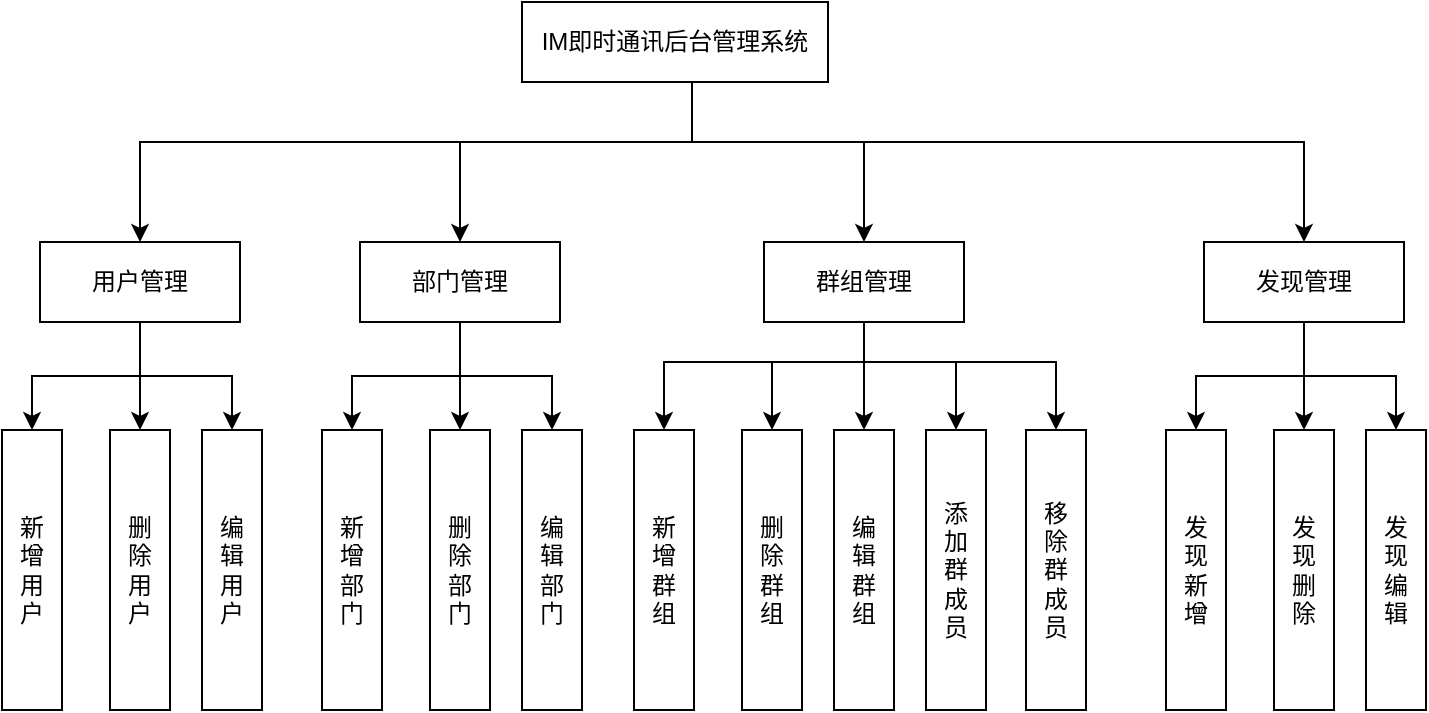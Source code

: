 <mxfile version="21.2.8" type="device">
  <diagram name="第 1 页" id="TiUcTzkpdyk3yZOjxuos">
    <mxGraphModel dx="1276" dy="606" grid="1" gridSize="10" guides="1" tooltips="1" connect="1" arrows="1" fold="1" page="1" pageScale="1" pageWidth="1169" pageHeight="827" math="0" shadow="0">
      <root>
        <mxCell id="0" />
        <mxCell id="1" parent="0" />
        <mxCell id="CtKS2JtZboNwlc_UDCN3-43" style="edgeStyle=orthogonalEdgeStyle;rounded=0;orthogonalLoop=1;jettySize=auto;html=1;entryX=0.5;entryY=0;entryDx=0;entryDy=0;" parent="1" source="BDkukKO-r0Z9ADMdmtJ4-4" target="BDkukKO-r0Z9ADMdmtJ4-6" edge="1">
          <mxGeometry relative="1" as="geometry">
            <Array as="points">
              <mxPoint x="585" y="210" />
              <mxPoint x="309" y="210" />
            </Array>
          </mxGeometry>
        </mxCell>
        <mxCell id="CtKS2JtZboNwlc_UDCN3-44" style="edgeStyle=orthogonalEdgeStyle;rounded=0;orthogonalLoop=1;jettySize=auto;html=1;entryX=0.5;entryY=0;entryDx=0;entryDy=0;" parent="1" source="BDkukKO-r0Z9ADMdmtJ4-4" target="CtKS2JtZboNwlc_UDCN3-16" edge="1">
          <mxGeometry relative="1" as="geometry">
            <Array as="points">
              <mxPoint x="585" y="210" />
              <mxPoint x="469" y="210" />
            </Array>
          </mxGeometry>
        </mxCell>
        <mxCell id="CtKS2JtZboNwlc_UDCN3-45" style="edgeStyle=orthogonalEdgeStyle;rounded=0;orthogonalLoop=1;jettySize=auto;html=1;entryX=0.5;entryY=0;entryDx=0;entryDy=0;" parent="1" source="BDkukKO-r0Z9ADMdmtJ4-4" target="CtKS2JtZboNwlc_UDCN3-23" edge="1">
          <mxGeometry relative="1" as="geometry">
            <Array as="points">
              <mxPoint x="585" y="210" />
              <mxPoint x="671" y="210" />
            </Array>
          </mxGeometry>
        </mxCell>
        <mxCell id="CtKS2JtZboNwlc_UDCN3-46" style="edgeStyle=orthogonalEdgeStyle;rounded=0;orthogonalLoop=1;jettySize=auto;html=1;entryX=0.5;entryY=0;entryDx=0;entryDy=0;" parent="1" source="BDkukKO-r0Z9ADMdmtJ4-4" target="CtKS2JtZboNwlc_UDCN3-38" edge="1">
          <mxGeometry relative="1" as="geometry">
            <Array as="points">
              <mxPoint x="585" y="210" />
              <mxPoint x="891" y="210" />
            </Array>
          </mxGeometry>
        </mxCell>
        <mxCell id="BDkukKO-r0Z9ADMdmtJ4-4" value="IM即时通讯后台管理系统" style="rounded=0;whiteSpace=wrap;html=1;" parent="1" vertex="1">
          <mxGeometry x="500" y="140" width="153" height="40" as="geometry" />
        </mxCell>
        <mxCell id="CtKS2JtZboNwlc_UDCN3-4" style="edgeStyle=orthogonalEdgeStyle;rounded=0;orthogonalLoop=1;jettySize=auto;html=1;entryX=0.5;entryY=0;entryDx=0;entryDy=0;" parent="1" source="BDkukKO-r0Z9ADMdmtJ4-6" target="BDkukKO-r0Z9ADMdmtJ4-9" edge="1">
          <mxGeometry relative="1" as="geometry" />
        </mxCell>
        <mxCell id="CtKS2JtZboNwlc_UDCN3-5" style="edgeStyle=orthogonalEdgeStyle;rounded=0;orthogonalLoop=1;jettySize=auto;html=1;entryX=0.5;entryY=0;entryDx=0;entryDy=0;" parent="1" source="BDkukKO-r0Z9ADMdmtJ4-6" target="BDkukKO-r0Z9ADMdmtJ4-11" edge="1">
          <mxGeometry relative="1" as="geometry" />
        </mxCell>
        <mxCell id="CtKS2JtZboNwlc_UDCN3-6" style="edgeStyle=orthogonalEdgeStyle;rounded=0;orthogonalLoop=1;jettySize=auto;html=1;entryX=0.5;entryY=0;entryDx=0;entryDy=0;" parent="1" source="BDkukKO-r0Z9ADMdmtJ4-6" target="BDkukKO-r0Z9ADMdmtJ4-10" edge="1">
          <mxGeometry relative="1" as="geometry" />
        </mxCell>
        <mxCell id="BDkukKO-r0Z9ADMdmtJ4-6" value="用户管理" style="rounded=0;whiteSpace=wrap;html=1;" parent="1" vertex="1">
          <mxGeometry x="259" y="260" width="100" height="40" as="geometry" />
        </mxCell>
        <mxCell id="BDkukKO-r0Z9ADMdmtJ4-9" value="&lt;div&gt;新&lt;/div&gt;&lt;div&gt;增&lt;/div&gt;&lt;div&gt;用&lt;/div&gt;&lt;div&gt;户&lt;/div&gt;" style="rounded=0;whiteSpace=wrap;html=1;" parent="1" vertex="1">
          <mxGeometry x="240" y="354" width="30" height="140" as="geometry" />
        </mxCell>
        <mxCell id="BDkukKO-r0Z9ADMdmtJ4-10" value="&lt;div&gt;删&lt;/div&gt;&lt;div&gt;除&lt;/div&gt;&lt;div&gt;用&lt;/div&gt;&lt;div&gt;户&lt;/div&gt;" style="rounded=0;whiteSpace=wrap;html=1;" parent="1" vertex="1">
          <mxGeometry x="294" y="354" width="30" height="140" as="geometry" />
        </mxCell>
        <mxCell id="BDkukKO-r0Z9ADMdmtJ4-11" value="编&lt;br&gt;辑&lt;br&gt;用&lt;br&gt;户" style="rounded=0;whiteSpace=wrap;html=1;" parent="1" vertex="1">
          <mxGeometry x="340" y="354" width="30" height="140" as="geometry" />
        </mxCell>
        <mxCell id="CtKS2JtZboNwlc_UDCN3-13" style="edgeStyle=orthogonalEdgeStyle;rounded=0;orthogonalLoop=1;jettySize=auto;html=1;entryX=0.5;entryY=0;entryDx=0;entryDy=0;" parent="1" source="CtKS2JtZboNwlc_UDCN3-16" target="CtKS2JtZboNwlc_UDCN3-17" edge="1">
          <mxGeometry relative="1" as="geometry" />
        </mxCell>
        <mxCell id="CtKS2JtZboNwlc_UDCN3-14" style="edgeStyle=orthogonalEdgeStyle;rounded=0;orthogonalLoop=1;jettySize=auto;html=1;entryX=0.5;entryY=0;entryDx=0;entryDy=0;" parent="1" source="CtKS2JtZboNwlc_UDCN3-16" target="CtKS2JtZboNwlc_UDCN3-19" edge="1">
          <mxGeometry relative="1" as="geometry" />
        </mxCell>
        <mxCell id="CtKS2JtZboNwlc_UDCN3-15" style="edgeStyle=orthogonalEdgeStyle;rounded=0;orthogonalLoop=1;jettySize=auto;html=1;entryX=0.5;entryY=0;entryDx=0;entryDy=0;" parent="1" source="CtKS2JtZboNwlc_UDCN3-16" target="CtKS2JtZboNwlc_UDCN3-18" edge="1">
          <mxGeometry relative="1" as="geometry" />
        </mxCell>
        <mxCell id="CtKS2JtZboNwlc_UDCN3-16" value="部门管理" style="rounded=0;whiteSpace=wrap;html=1;" parent="1" vertex="1">
          <mxGeometry x="419" y="260" width="100" height="40" as="geometry" />
        </mxCell>
        <mxCell id="CtKS2JtZboNwlc_UDCN3-17" value="&lt;div&gt;新&lt;/div&gt;&lt;div&gt;增&lt;/div&gt;&lt;div&gt;部&lt;/div&gt;&lt;div&gt;门&lt;/div&gt;" style="rounded=0;whiteSpace=wrap;html=1;" parent="1" vertex="1">
          <mxGeometry x="400" y="354" width="30" height="140" as="geometry" />
        </mxCell>
        <mxCell id="CtKS2JtZboNwlc_UDCN3-18" value="&lt;div&gt;删&lt;/div&gt;&lt;div&gt;除&lt;/div&gt;&lt;div&gt;部&lt;/div&gt;&lt;div&gt;门&lt;/div&gt;" style="rounded=0;whiteSpace=wrap;html=1;" parent="1" vertex="1">
          <mxGeometry x="454" y="354" width="30" height="140" as="geometry" />
        </mxCell>
        <mxCell id="CtKS2JtZboNwlc_UDCN3-19" value="编&lt;br&gt;辑&lt;br&gt;部&lt;br&gt;门" style="rounded=0;whiteSpace=wrap;html=1;" parent="1" vertex="1">
          <mxGeometry x="500" y="354" width="30" height="140" as="geometry" />
        </mxCell>
        <mxCell id="CtKS2JtZboNwlc_UDCN3-21" style="edgeStyle=orthogonalEdgeStyle;rounded=0;orthogonalLoop=1;jettySize=auto;html=1;entryX=0.5;entryY=0;entryDx=0;entryDy=0;" parent="1" source="CtKS2JtZboNwlc_UDCN3-23" target="CtKS2JtZboNwlc_UDCN3-26" edge="1">
          <mxGeometry relative="1" as="geometry" />
        </mxCell>
        <mxCell id="4vCLbn37x6nHwlBC5BhV-5" style="edgeStyle=orthogonalEdgeStyle;rounded=0;orthogonalLoop=1;jettySize=auto;html=1;entryX=0.5;entryY=0;entryDx=0;entryDy=0;" parent="1" source="CtKS2JtZboNwlc_UDCN3-23" target="4vCLbn37x6nHwlBC5BhV-1" edge="1">
          <mxGeometry relative="1" as="geometry">
            <Array as="points">
              <mxPoint x="671" y="320" />
              <mxPoint x="717" y="320" />
            </Array>
          </mxGeometry>
        </mxCell>
        <mxCell id="4vCLbn37x6nHwlBC5BhV-6" style="edgeStyle=orthogonalEdgeStyle;rounded=0;orthogonalLoop=1;jettySize=auto;html=1;entryX=0.5;entryY=0;entryDx=0;entryDy=0;" parent="1" source="CtKS2JtZboNwlc_UDCN3-23" target="4vCLbn37x6nHwlBC5BhV-2" edge="1">
          <mxGeometry relative="1" as="geometry">
            <Array as="points">
              <mxPoint x="671" y="320" />
              <mxPoint x="767" y="320" />
            </Array>
          </mxGeometry>
        </mxCell>
        <mxCell id="4vCLbn37x6nHwlBC5BhV-7" style="edgeStyle=orthogonalEdgeStyle;rounded=0;orthogonalLoop=1;jettySize=auto;html=1;entryX=0.5;entryY=0;entryDx=0;entryDy=0;" parent="1" source="CtKS2JtZboNwlc_UDCN3-23" target="CtKS2JtZboNwlc_UDCN3-25" edge="1">
          <mxGeometry relative="1" as="geometry">
            <Array as="points">
              <mxPoint x="671" y="320" />
              <mxPoint x="625" y="320" />
            </Array>
          </mxGeometry>
        </mxCell>
        <mxCell id="4vCLbn37x6nHwlBC5BhV-8" style="edgeStyle=orthogonalEdgeStyle;rounded=0;orthogonalLoop=1;jettySize=auto;html=1;entryX=0.5;entryY=0;entryDx=0;entryDy=0;" parent="1" source="CtKS2JtZboNwlc_UDCN3-23" target="CtKS2JtZboNwlc_UDCN3-24" edge="1">
          <mxGeometry relative="1" as="geometry">
            <Array as="points">
              <mxPoint x="671" y="320" />
              <mxPoint x="571" y="320" />
            </Array>
          </mxGeometry>
        </mxCell>
        <mxCell id="CtKS2JtZboNwlc_UDCN3-23" value="群组管理" style="rounded=0;whiteSpace=wrap;html=1;" parent="1" vertex="1">
          <mxGeometry x="621" y="260" width="100" height="40" as="geometry" />
        </mxCell>
        <mxCell id="CtKS2JtZboNwlc_UDCN3-24" value="&lt;div&gt;新&lt;/div&gt;&lt;div&gt;增&lt;/div&gt;&lt;div&gt;群&lt;/div&gt;&lt;div&gt;组&lt;/div&gt;" style="rounded=0;whiteSpace=wrap;html=1;" parent="1" vertex="1">
          <mxGeometry x="556" y="354" width="30" height="140" as="geometry" />
        </mxCell>
        <mxCell id="CtKS2JtZboNwlc_UDCN3-25" value="&lt;div&gt;删&lt;/div&gt;&lt;div&gt;除&lt;/div&gt;&lt;div&gt;群&lt;/div&gt;&lt;div&gt;组&lt;/div&gt;" style="rounded=0;whiteSpace=wrap;html=1;" parent="1" vertex="1">
          <mxGeometry x="610" y="354" width="30" height="140" as="geometry" />
        </mxCell>
        <mxCell id="CtKS2JtZboNwlc_UDCN3-26" value="编&lt;br&gt;辑&lt;br&gt;群&lt;br&gt;组" style="rounded=0;whiteSpace=wrap;html=1;" parent="1" vertex="1">
          <mxGeometry x="656" y="354" width="30" height="140" as="geometry" />
        </mxCell>
        <mxCell id="CtKS2JtZboNwlc_UDCN3-35" style="edgeStyle=orthogonalEdgeStyle;rounded=0;orthogonalLoop=1;jettySize=auto;html=1;entryX=0.5;entryY=0;entryDx=0;entryDy=0;" parent="1" source="CtKS2JtZboNwlc_UDCN3-38" target="CtKS2JtZboNwlc_UDCN3-39" edge="1">
          <mxGeometry relative="1" as="geometry" />
        </mxCell>
        <mxCell id="CtKS2JtZboNwlc_UDCN3-36" style="edgeStyle=orthogonalEdgeStyle;rounded=0;orthogonalLoop=1;jettySize=auto;html=1;entryX=0.5;entryY=0;entryDx=0;entryDy=0;" parent="1" source="CtKS2JtZboNwlc_UDCN3-38" target="CtKS2JtZboNwlc_UDCN3-41" edge="1">
          <mxGeometry relative="1" as="geometry" />
        </mxCell>
        <mxCell id="CtKS2JtZboNwlc_UDCN3-37" style="edgeStyle=orthogonalEdgeStyle;rounded=0;orthogonalLoop=1;jettySize=auto;html=1;entryX=0.5;entryY=0;entryDx=0;entryDy=0;" parent="1" source="CtKS2JtZboNwlc_UDCN3-38" target="CtKS2JtZboNwlc_UDCN3-40" edge="1">
          <mxGeometry relative="1" as="geometry" />
        </mxCell>
        <mxCell id="CtKS2JtZboNwlc_UDCN3-38" value="发现管理" style="rounded=0;whiteSpace=wrap;html=1;" parent="1" vertex="1">
          <mxGeometry x="841" y="260" width="100" height="40" as="geometry" />
        </mxCell>
        <mxCell id="CtKS2JtZboNwlc_UDCN3-39" value="&lt;div&gt;&lt;span style=&quot;background-color: initial;&quot;&gt;发&lt;/span&gt;&lt;br&gt;&lt;/div&gt;&lt;div&gt;现&lt;/div&gt;&lt;div&gt;新&lt;/div&gt;&lt;div&gt;增&lt;/div&gt;" style="rounded=0;whiteSpace=wrap;html=1;" parent="1" vertex="1">
          <mxGeometry x="822" y="354" width="30" height="140" as="geometry" />
        </mxCell>
        <mxCell id="CtKS2JtZboNwlc_UDCN3-40" value="&lt;div style=&quot;border-color: var(--border-color);&quot;&gt;发&lt;br style=&quot;border-color: var(--border-color);&quot;&gt;&lt;/div&gt;&lt;div style=&quot;border-color: var(--border-color);&quot;&gt;现&lt;/div&gt;&lt;div style=&quot;border-color: var(--border-color);&quot;&gt;删&lt;/div&gt;&lt;div style=&quot;border-color: var(--border-color);&quot;&gt;除&lt;/div&gt;" style="rounded=0;whiteSpace=wrap;html=1;" parent="1" vertex="1">
          <mxGeometry x="876" y="354" width="30" height="140" as="geometry" />
        </mxCell>
        <mxCell id="CtKS2JtZboNwlc_UDCN3-41" value="&lt;div style=&quot;border-color: var(--border-color);&quot;&gt;发&lt;br style=&quot;border-color: var(--border-color);&quot;&gt;&lt;/div&gt;&lt;div style=&quot;border-color: var(--border-color);&quot;&gt;现&lt;/div&gt;&lt;div style=&quot;border-color: var(--border-color);&quot;&gt;编&lt;/div&gt;&lt;div style=&quot;border-color: var(--border-color);&quot;&gt;辑&lt;/div&gt;" style="rounded=0;whiteSpace=wrap;html=1;" parent="1" vertex="1">
          <mxGeometry x="922" y="354" width="30" height="140" as="geometry" />
        </mxCell>
        <mxCell id="4vCLbn37x6nHwlBC5BhV-1" value="添&lt;br&gt;加&lt;br&gt;群&lt;br&gt;成&lt;br&gt;员" style="rounded=0;whiteSpace=wrap;html=1;" parent="1" vertex="1">
          <mxGeometry x="702" y="354" width="30" height="140" as="geometry" />
        </mxCell>
        <mxCell id="4vCLbn37x6nHwlBC5BhV-2" value="移&lt;br&gt;除&lt;br&gt;群&lt;br&gt;成&lt;br&gt;员" style="rounded=0;whiteSpace=wrap;html=1;" parent="1" vertex="1">
          <mxGeometry x="752" y="354" width="30" height="140" as="geometry" />
        </mxCell>
      </root>
    </mxGraphModel>
  </diagram>
</mxfile>

